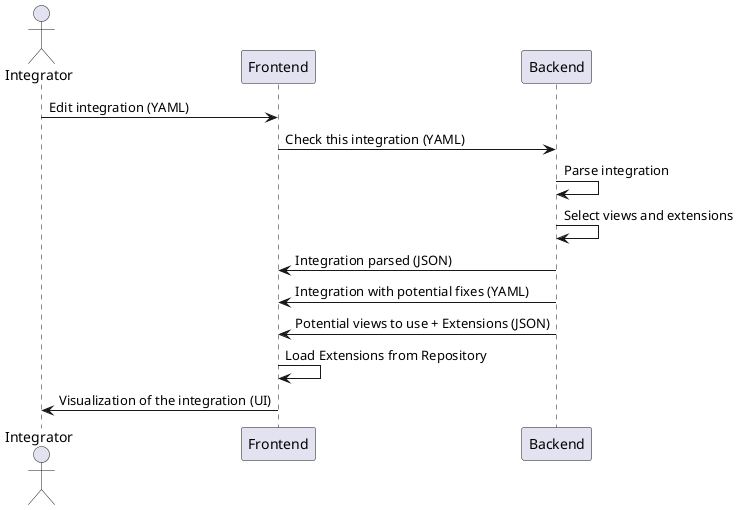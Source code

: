 @startuml
actor Integrator
Integrator -> Frontend : Edit integration (YAML)
Frontend -> Backend : Check this integration (YAML)
Backend -> Backend : Parse integration
Backend -> Backend : Select views and extensions
Backend -> Frontend : Integration parsed (JSON)
Backend -> Frontend : Integration with potential fixes (YAML)
Backend -> Frontend : Potential views to use + Extensions (JSON)
Frontend -> Frontend : Load Extensions from Repository
Frontend -> Integrator : Visualization of the integration (UI)
@enduml